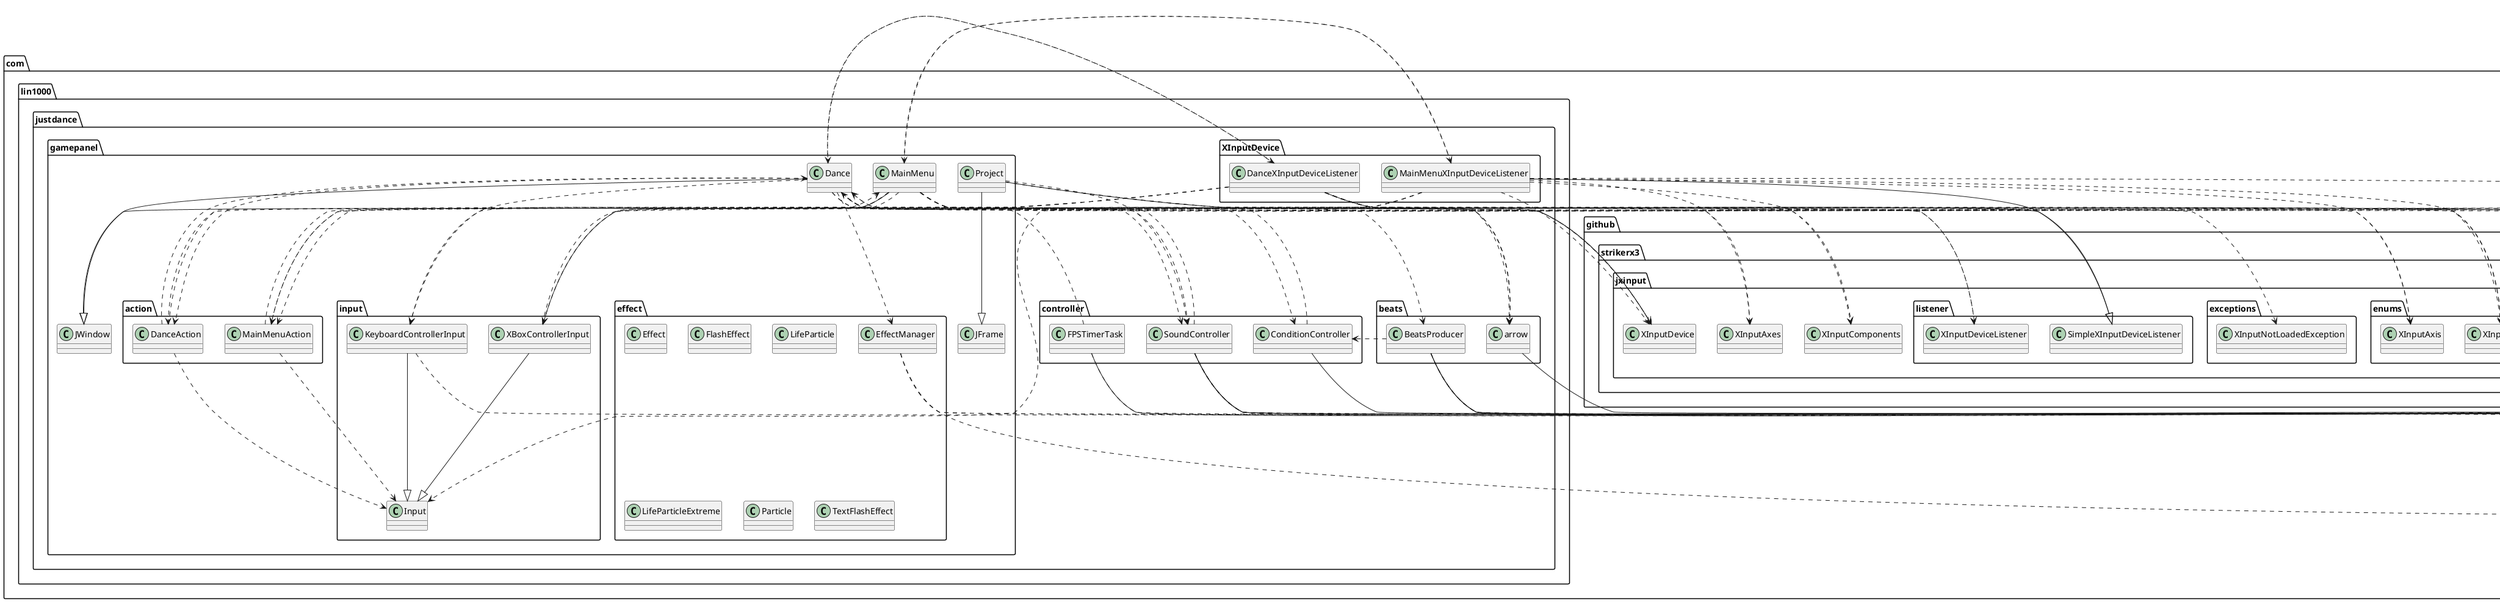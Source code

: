 @startuml
annotation java.lang.Override
class com.github.strikerx3.jxinput.XInputAxes
class com.github.strikerx3.jxinput.XInputComponents
class com.github.strikerx3.jxinput.XInputDevice
class com.github.strikerx3.jxinput.enums.XInputAxis
class com.github.strikerx3.jxinput.enums.XInputButton
class com.github.strikerx3.jxinput.exceptions.XInputNotLoadedException
class com.github.strikerx3.jxinput.listener.SimpleXInputDeviceListener
class com.github.strikerx3.jxinput.listener.XInputDeviceListener
class com.lin1000.justdance.XInputDevice.DanceXInputDeviceListener
class com.lin1000.justdance.XInputDevice.MainMenuXInputDeviceListener
class com.lin1000.justdance.beats.BeatsProducer
class com.lin1000.justdance.beats.arrow
class com.lin1000.justdance.controller.ConditionController
class com.lin1000.justdance.controller.FPSTimerTask
class com.lin1000.justdance.controller.SoundController
class com.lin1000.justdance.gamepanel.Dance
class com.lin1000.justdance.gamepanel.JFrame
class com.lin1000.justdance.gamepanel.JWindow
class com.lin1000.justdance.gamepanel.MainMenu
class com.lin1000.justdance.gamepanel.Project
class com.lin1000.justdance.gamepanel.action.DanceAction
class com.lin1000.justdance.gamepanel.action.MainMenuAction
class com.lin1000.justdance.gamepanel.effect.Effect
class com.lin1000.justdance.gamepanel.effect.EffectManager
class com.lin1000.justdance.gamepanel.effect.FlashEffect
class com.lin1000.justdance.gamepanel.effect.LifeParticle
class com.lin1000.justdance.gamepanel.effect.LifeParticleExtreme
class com.lin1000.justdance.gamepanel.effect.Particle
class com.lin1000.justdance.gamepanel.effect.TextFlashEffect
class com.lin1000.justdance.gamepanel.input.Input
class com.lin1000.justdance.gamepanel.input.KeyboardControllerInput
class com.lin1000.justdance.gamepanel.input.XBoxControllerInput
class java.awt.event.KeyAdapter
class java.awt.event.KeyEvent
class java.io.File
class java.io.FileInputStream
class java.io.IOException
class java.lang.Object
class java.util.ArrayList
class java.util.Iterator
class java.util.List
class java.util.Timer
class java.util.TimerTask
class java.util.Vector
interface java.lang.Runnable
com.lin1000.justdance.XInputDevice.DanceXInputDeviceListener ..> java.lang.Override
com.lin1000.justdance.XInputDevice.DanceXInputDeviceListener ..> com.github.strikerx3.jxinput.XInputAxes
com.lin1000.justdance.XInputDevice.DanceXInputDeviceListener ..> com.github.strikerx3.jxinput.XInputComponents
com.lin1000.justdance.XInputDevice.DanceXInputDeviceListener ..> com.github.strikerx3.jxinput.XInputDevice
com.lin1000.justdance.XInputDevice.DanceXInputDeviceListener ..> com.github.strikerx3.jxinput.enums.XInputAxis
com.lin1000.justdance.XInputDevice.DanceXInputDeviceListener ..> com.github.strikerx3.jxinput.enums.XInputButton
com.lin1000.justdance.XInputDevice.DanceXInputDeviceListener --|> com.github.strikerx3.jxinput.listener.SimpleXInputDeviceListener
com.lin1000.justdance.XInputDevice.DanceXInputDeviceListener ..> com.lin1000.justdance.beats.arrow
com.lin1000.justdance.XInputDevice.DanceXInputDeviceListener ..> com.lin1000.justdance.gamepanel.Dance
com.lin1000.justdance.XInputDevice.DanceXInputDeviceListener ..> com.lin1000.justdance.gamepanel.action.DanceAction
com.lin1000.justdance.XInputDevice.DanceXInputDeviceListener ..> com.lin1000.justdance.gamepanel.action.MainMenuAction
com.lin1000.justdance.XInputDevice.DanceXInputDeviceListener ..> com.lin1000.justdance.gamepanel.input.XBoxControllerInput
com.lin1000.justdance.XInputDevice.MainMenuXInputDeviceListener ..> java.lang.Override
com.lin1000.justdance.XInputDevice.MainMenuXInputDeviceListener ..> com.github.strikerx3.jxinput.XInputAxes
com.lin1000.justdance.XInputDevice.MainMenuXInputDeviceListener ..> com.github.strikerx3.jxinput.XInputComponents
com.lin1000.justdance.XInputDevice.MainMenuXInputDeviceListener ..> com.github.strikerx3.jxinput.XInputDevice
com.lin1000.justdance.XInputDevice.MainMenuXInputDeviceListener ..> com.github.strikerx3.jxinput.enums.XInputAxis
com.lin1000.justdance.XInputDevice.MainMenuXInputDeviceListener ..> com.github.strikerx3.jxinput.enums.XInputButton
com.lin1000.justdance.XInputDevice.MainMenuXInputDeviceListener --|> com.github.strikerx3.jxinput.listener.SimpleXInputDeviceListener
com.lin1000.justdance.XInputDevice.MainMenuXInputDeviceListener ..> com.lin1000.justdance.gamepanel.MainMenu
com.lin1000.justdance.XInputDevice.MainMenuXInputDeviceListener ..> com.lin1000.justdance.gamepanel.action.MainMenuAction
com.lin1000.justdance.XInputDevice.MainMenuXInputDeviceListener ..> com.lin1000.justdance.gamepanel.input.Input
com.lin1000.justdance.XInputDevice.MainMenuXInputDeviceListener ..> com.lin1000.justdance.gamepanel.input.XBoxControllerInput
com.lin1000.justdance.beats.BeatsProducer ..> com.lin1000.justdance.controller.ConditionController
com.lin1000.justdance.beats.BeatsProducer ..> java.io.File
com.lin1000.justdance.beats.BeatsProducer ..> java.io.FileInputStream
com.lin1000.justdance.beats.BeatsProducer --|> java.lang.Object
com.lin1000.justdance.beats.BeatsProducer ..> java.util.Vector
com.lin1000.justdance.beats.BeatsProducer --|> java.lang.Runnable
com.lin1000.justdance.beats.arrow --|> java.lang.Object
com.lin1000.justdance.controller.ConditionController ..> com.lin1000.justdance.gamepanel.Dance
com.lin1000.justdance.controller.ConditionController --|> java.lang.Object
com.lin1000.justdance.controller.FPSTimerTask ..> java.lang.Override
com.lin1000.justdance.controller.FPSTimerTask ..> com.lin1000.justdance.gamepanel.Dance
com.lin1000.justdance.controller.FPSTimerTask --|> java.util.TimerTask
com.lin1000.justdance.controller.SoundController ..> com.lin1000.justdance.gamepanel.Dance
com.lin1000.justdance.controller.SoundController ..> java.io.File
com.lin1000.justdance.controller.SoundController ..> java.io.IOException
com.lin1000.justdance.controller.SoundController --|> java.lang.Object
com.lin1000.justdance.controller.SoundController ..> java.util.Timer
com.lin1000.justdance.controller.SoundController ..> java.util.Vector
com.lin1000.justdance.controller.SoundController --|> java.lang.Runnable
com.lin1000.justdance.gamepanel.Dance ..> java.lang.Override
com.lin1000.justdance.gamepanel.Dance ..> com.github.strikerx3.jxinput.XInputDevice
com.lin1000.justdance.gamepanel.Dance ..> com.github.strikerx3.jxinput.listener.XInputDeviceListener
com.lin1000.justdance.gamepanel.Dance ..> com.lin1000.justdance.XInputDevice.DanceXInputDeviceListener
com.lin1000.justdance.gamepanel.Dance ..> com.lin1000.justdance.beats.BeatsProducer
com.lin1000.justdance.gamepanel.Dance ..> com.lin1000.justdance.beats.arrow
com.lin1000.justdance.gamepanel.Dance ..> com.lin1000.justdance.controller.ConditionController
com.lin1000.justdance.gamepanel.Dance ..> com.lin1000.justdance.controller.SoundController
com.lin1000.justdance.gamepanel.Dance --|> com.lin1000.justdance.gamepanel.JWindow
com.lin1000.justdance.gamepanel.Dance ..> com.lin1000.justdance.gamepanel.action.DanceAction
com.lin1000.justdance.gamepanel.Dance ..> com.lin1000.justdance.gamepanel.effect.EffectManager
com.lin1000.justdance.gamepanel.Dance ..> com.lin1000.justdance.gamepanel.input.KeyboardControllerInput
com.lin1000.justdance.gamepanel.Dance ..> java.awt.event.KeyAdapter
com.lin1000.justdance.gamepanel.Dance ..> java.awt.event.KeyEvent
com.lin1000.justdance.gamepanel.MainMenu ..> java.lang.Override
com.lin1000.justdance.gamepanel.MainMenu ..> com.github.strikerx3.jxinput.XInputDevice
com.lin1000.justdance.gamepanel.MainMenu ..> com.github.strikerx3.jxinput.listener.XInputDeviceListener
com.lin1000.justdance.gamepanel.MainMenu ..> com.lin1000.justdance.XInputDevice.MainMenuXInputDeviceListener
com.lin1000.justdance.gamepanel.MainMenu ..> com.lin1000.justdance.controller.SoundController
com.lin1000.justdance.gamepanel.MainMenu --|> com.lin1000.justdance.gamepanel.JWindow
com.lin1000.justdance.gamepanel.MainMenu ..> com.lin1000.justdance.gamepanel.action.MainMenuAction
com.lin1000.justdance.gamepanel.MainMenu ..> com.lin1000.justdance.gamepanel.input.KeyboardControllerInput
com.lin1000.justdance.gamepanel.MainMenu ..> com.lin1000.justdance.gamepanel.input.XBoxControllerInput
com.lin1000.justdance.gamepanel.MainMenu ..> java.awt.event.KeyAdapter
com.lin1000.justdance.gamepanel.MainMenu ..> java.awt.event.KeyEvent
com.lin1000.justdance.gamepanel.Project ..> com.github.strikerx3.jxinput.XInputDevice
com.lin1000.justdance.gamepanel.Project ..> com.github.strikerx3.jxinput.exceptions.XInputNotLoadedException
com.lin1000.justdance.gamepanel.Project ..> com.lin1000.justdance.controller.SoundController
com.lin1000.justdance.gamepanel.Project --|> com.lin1000.justdance.gamepanel.JFrame
com.lin1000.justdance.gamepanel.Project --|> java.lang.Runnable
com.lin1000.justdance.gamepanel.action.DanceAction ..> com.lin1000.justdance.beats.arrow
com.lin1000.justdance.gamepanel.action.DanceAction ..> com.lin1000.justdance.gamepanel.Dance
com.lin1000.justdance.gamepanel.action.DanceAction ..> com.lin1000.justdance.gamepanel.input.Input
com.lin1000.justdance.gamepanel.action.MainMenuAction ..> com.lin1000.justdance.gamepanel.MainMenu
com.lin1000.justdance.gamepanel.action.MainMenuAction ..> com.lin1000.justdance.gamepanel.input.Input
com.lin1000.justdance.gamepanel.effect.EffectManager ..> java.util.ArrayList
com.lin1000.justdance.gamepanel.effect.EffectManager ..> java.util.Iterator
com.lin1000.justdance.gamepanel.effect.EffectManager ..> java.util.List
com.lin1000.justdance.gamepanel.input.KeyboardControllerInput --|> com.lin1000.justdance.gamepanel.input.Input
com.lin1000.justdance.gamepanel.input.KeyboardControllerInput ..> java.awt.event.KeyEvent
com.lin1000.justdance.gamepanel.input.XBoxControllerInput ..> com.github.strikerx3.jxinput.enums.XInputButton
com.lin1000.justdance.gamepanel.input.XBoxControllerInput --|> com.lin1000.justdance.gamepanel.input.Input
@enduml